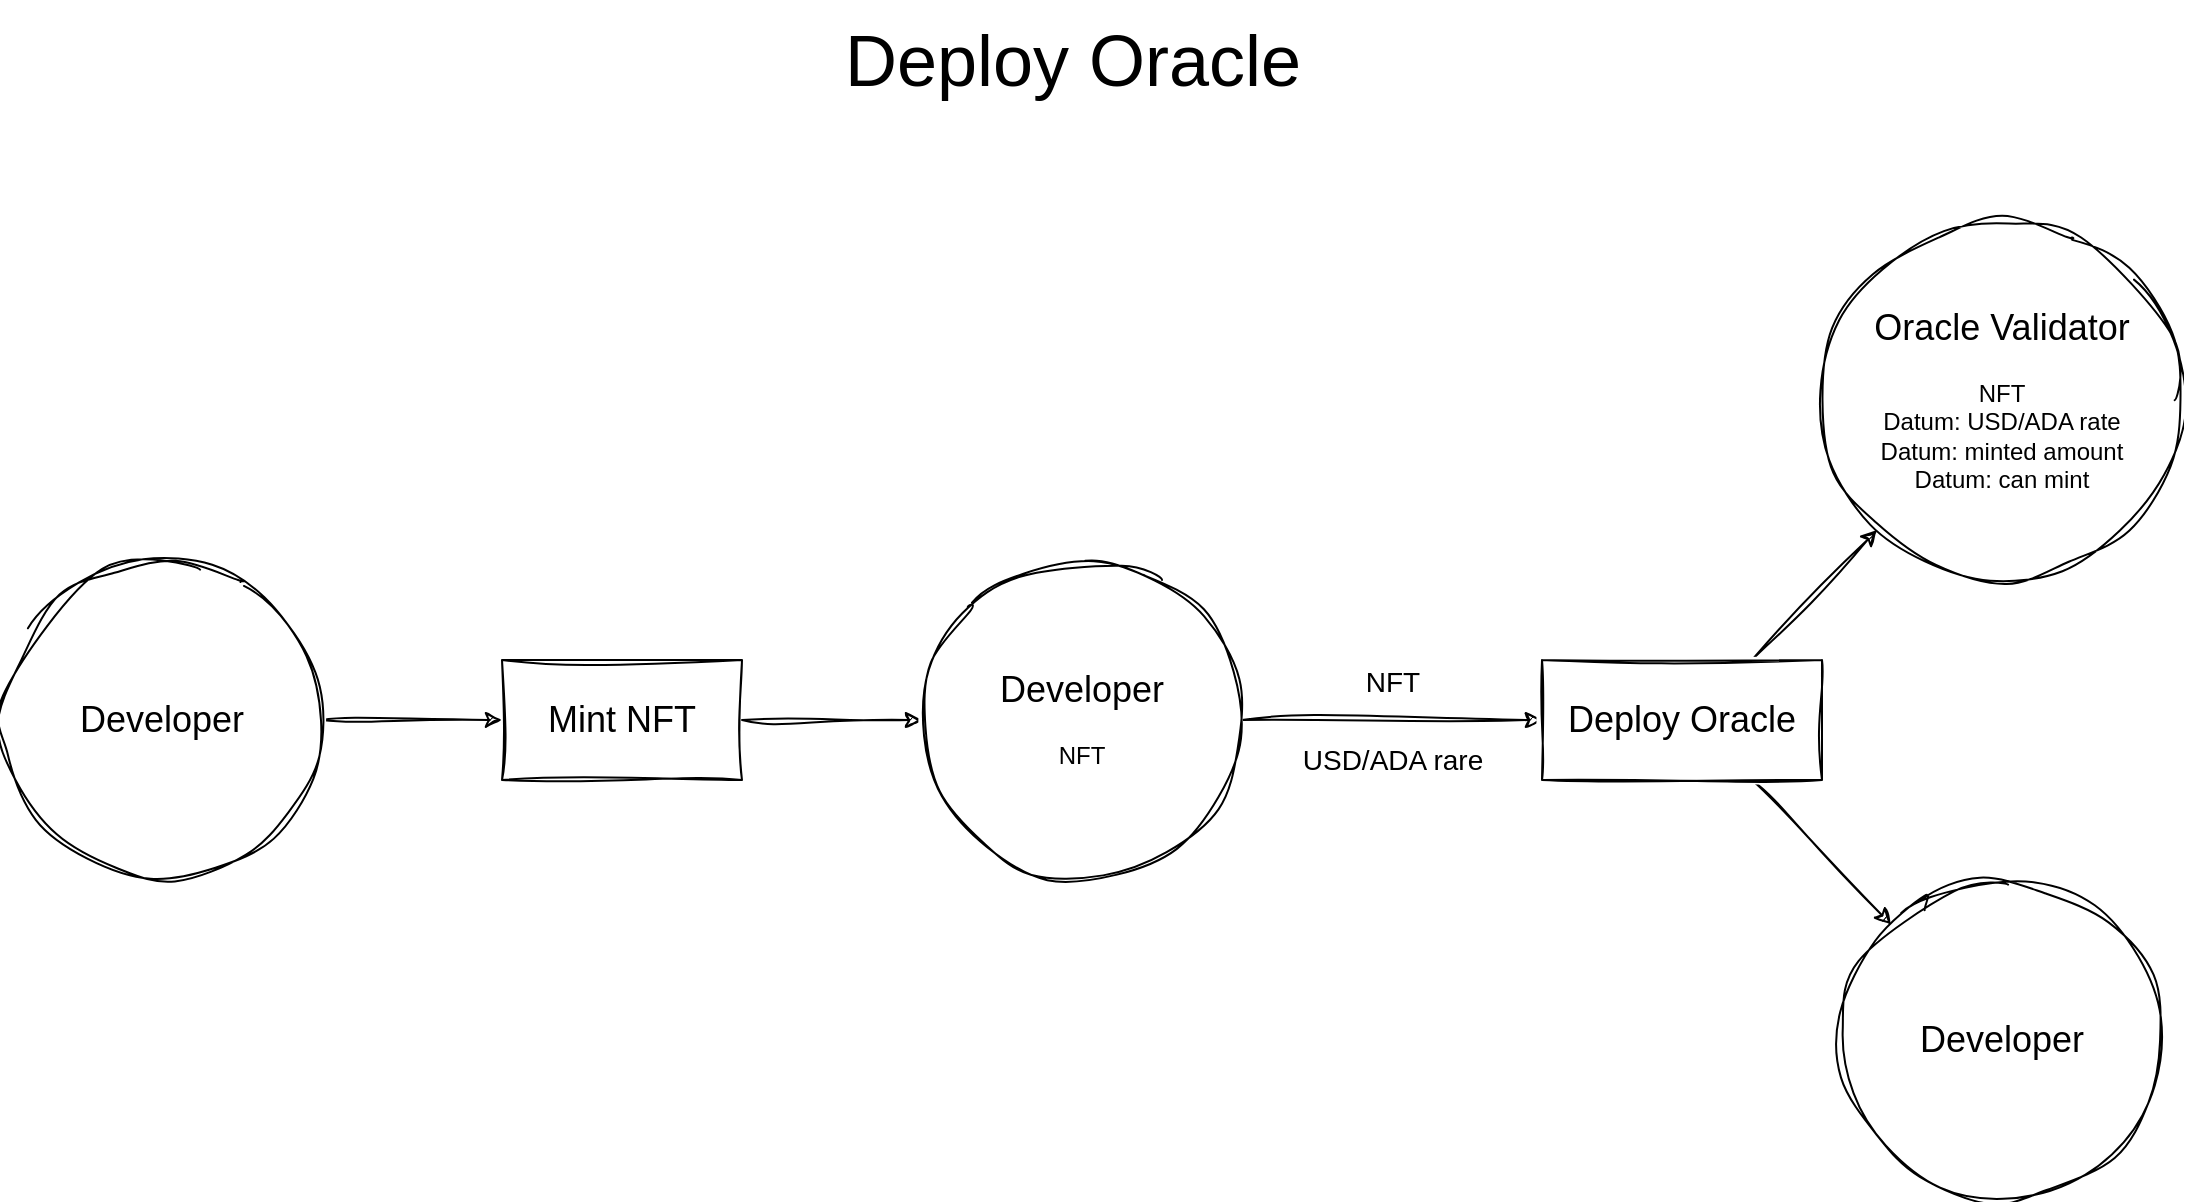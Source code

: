 <mxfile>
    <diagram id="WyKOCYspISZ9Fhzsf7lo" name="Page-1">
        <mxGraphModel dx="867" dy="773" grid="1" gridSize="10" guides="1" tooltips="1" connect="1" arrows="1" fold="1" page="1" pageScale="1" pageWidth="1169" pageHeight="1654" background="#ffffff" math="0" shadow="0">
            <root>
                <mxCell id="0"/>
                <mxCell id="1" parent="0"/>
                <mxCell id="5" value="" style="edgeStyle=none;html=1;fontSize=18;sketch=1;curveFitting=1;jiggle=2;rounded=0;" parent="1" source="2" target="3" edge="1">
                    <mxGeometry relative="1" as="geometry"/>
                </mxCell>
                <mxCell id="2" value="&lt;font style=&quot;font-size: 18px;&quot;&gt;Developer&lt;/font&gt;" style="ellipse;whiteSpace=wrap;html=1;aspect=fixed;rounded=0;sketch=1;curveFitting=1;jiggle=2;" parent="1" vertex="1">
                    <mxGeometry x="50" y="580" width="160" height="160" as="geometry"/>
                </mxCell>
                <mxCell id="6" value="" style="edgeStyle=none;html=1;fontSize=18;sketch=1;curveFitting=1;jiggle=2;rounded=0;" parent="1" source="3" target="4" edge="1">
                    <mxGeometry relative="1" as="geometry"/>
                </mxCell>
                <mxCell id="3" value="&lt;font style=&quot;font-size: 18px;&quot;&gt;Mint NFT&lt;/font&gt;" style="rounded=0;whiteSpace=wrap;html=1;sketch=1;curveFitting=1;jiggle=2;" parent="1" vertex="1">
                    <mxGeometry x="300" y="630" width="120" height="60" as="geometry"/>
                </mxCell>
                <mxCell id="9" value="" style="edgeStyle=none;html=1;fontSize=18;sketch=1;curveFitting=1;jiggle=2;rounded=0;" parent="1" source="4" target="8" edge="1">
                    <mxGeometry relative="1" as="geometry"/>
                </mxCell>
                <mxCell id="4" value="&lt;font style=&quot;font-size: 18px;&quot;&gt;Developer&lt;/font&gt;&lt;br&gt;&lt;br&gt;NFT" style="ellipse;whiteSpace=wrap;html=1;aspect=fixed;rounded=0;sketch=1;curveFitting=1;jiggle=2;" parent="1" vertex="1">
                    <mxGeometry x="510" y="580" width="160" height="160" as="geometry"/>
                </mxCell>
                <mxCell id="12" style="edgeStyle=none;html=1;exitX=0.75;exitY=0;exitDx=0;exitDy=0;fontSize=18;sketch=1;curveFitting=1;jiggle=2;rounded=0;" parent="1" source="8" target="11" edge="1">
                    <mxGeometry relative="1" as="geometry"/>
                </mxCell>
                <mxCell id="13" style="edgeStyle=none;html=1;exitX=0.75;exitY=1;exitDx=0;exitDy=0;fontSize=18;sketch=1;curveFitting=1;jiggle=2;rounded=0;" parent="1" source="8" target="10" edge="1">
                    <mxGeometry relative="1" as="geometry"/>
                </mxCell>
                <mxCell id="8" value="&lt;font style=&quot;font-size: 18px;&quot;&gt;Deploy Oracle&lt;/font&gt;" style="rounded=0;whiteSpace=wrap;html=1;sketch=1;curveFitting=1;jiggle=2;" parent="1" vertex="1">
                    <mxGeometry x="820" y="630" width="140" height="60" as="geometry"/>
                </mxCell>
                <mxCell id="10" value="&lt;font style=&quot;font-size: 18px;&quot;&gt;Developer&lt;/font&gt;" style="ellipse;whiteSpace=wrap;html=1;aspect=fixed;rounded=0;sketch=1;curveFitting=1;jiggle=2;" parent="1" vertex="1">
                    <mxGeometry x="970" y="740" width="160" height="160" as="geometry"/>
                </mxCell>
                <mxCell id="11" value="&lt;font style=&quot;font-size: 18px;&quot;&gt;Oracle Validator&lt;/font&gt;&lt;br&gt;&lt;br&gt;NFT&lt;br&gt;Datum: USD/ADA rate&lt;br&gt;Datum: minted amount&lt;br&gt;Datum: can mint" style="ellipse;whiteSpace=wrap;html=1;aspect=fixed;rounded=0;sketch=1;curveFitting=1;jiggle=2;" parent="1" vertex="1">
                    <mxGeometry x="960" y="410" width="180" height="180" as="geometry"/>
                </mxCell>
                <mxCell id="44" value="&lt;font style=&quot;font-size: 14px;&quot;&gt;NFT&lt;/font&gt;" style="text;html=1;align=center;verticalAlign=middle;resizable=0;points=[];autosize=1;strokeColor=none;fillColor=none;fontSize=18;rounded=0;sketch=1;curveFitting=1;jiggle=2;" parent="1" vertex="1">
                    <mxGeometry x="720" y="620" width="50" height="40" as="geometry"/>
                </mxCell>
                <mxCell id="45" value="USD/ADA rare" style="text;html=1;align=center;verticalAlign=middle;resizable=0;points=[];autosize=1;strokeColor=none;fillColor=none;fontSize=14;rounded=0;sketch=1;curveFitting=1;jiggle=2;" parent="1" vertex="1">
                    <mxGeometry x="690" y="665" width="110" height="30" as="geometry"/>
                </mxCell>
                <mxCell id="46" value="&lt;font style=&quot;font-size: 36px;&quot;&gt;Deploy Oracle&lt;/font&gt;" style="text;html=1;align=center;verticalAlign=middle;resizable=0;points=[];autosize=1;strokeColor=none;fillColor=none;fontSize=14;rounded=0;sketch=1;curveFitting=1;jiggle=2;" parent="1" vertex="1">
                    <mxGeometry x="460" y="300" width="250" height="60" as="geometry"/>
                </mxCell>
            </root>
        </mxGraphModel>
    </diagram>
</mxfile>